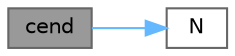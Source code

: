 digraph "cend"
{
 // LATEX_PDF_SIZE
  bgcolor="transparent";
  edge [fontname=Helvetica,fontsize=10,labelfontname=Helvetica,labelfontsize=10];
  node [fontname=Helvetica,fontsize=10,shape=box,height=0.2,width=0.4];
  rankdir="LR";
  Node1 [id="Node000001",label="cend",height=0.2,width=0.4,color="gray40", fillcolor="grey60", style="filled", fontcolor="black",tooltip=" "];
  Node1 -> Node2 [id="edge1_Node000001_Node000002",color="steelblue1",style="solid",tooltip=" "];
  Node2 [id="Node000002",label="N",height=0.2,width=0.4,color="grey40", fillcolor="white", style="filled",URL="$utilities_2preProcessing_2createBoxTurb_2createFields_8H.html#a804189e2ca4d341299f36dc67a16dce4",tooltip=" "];
}

